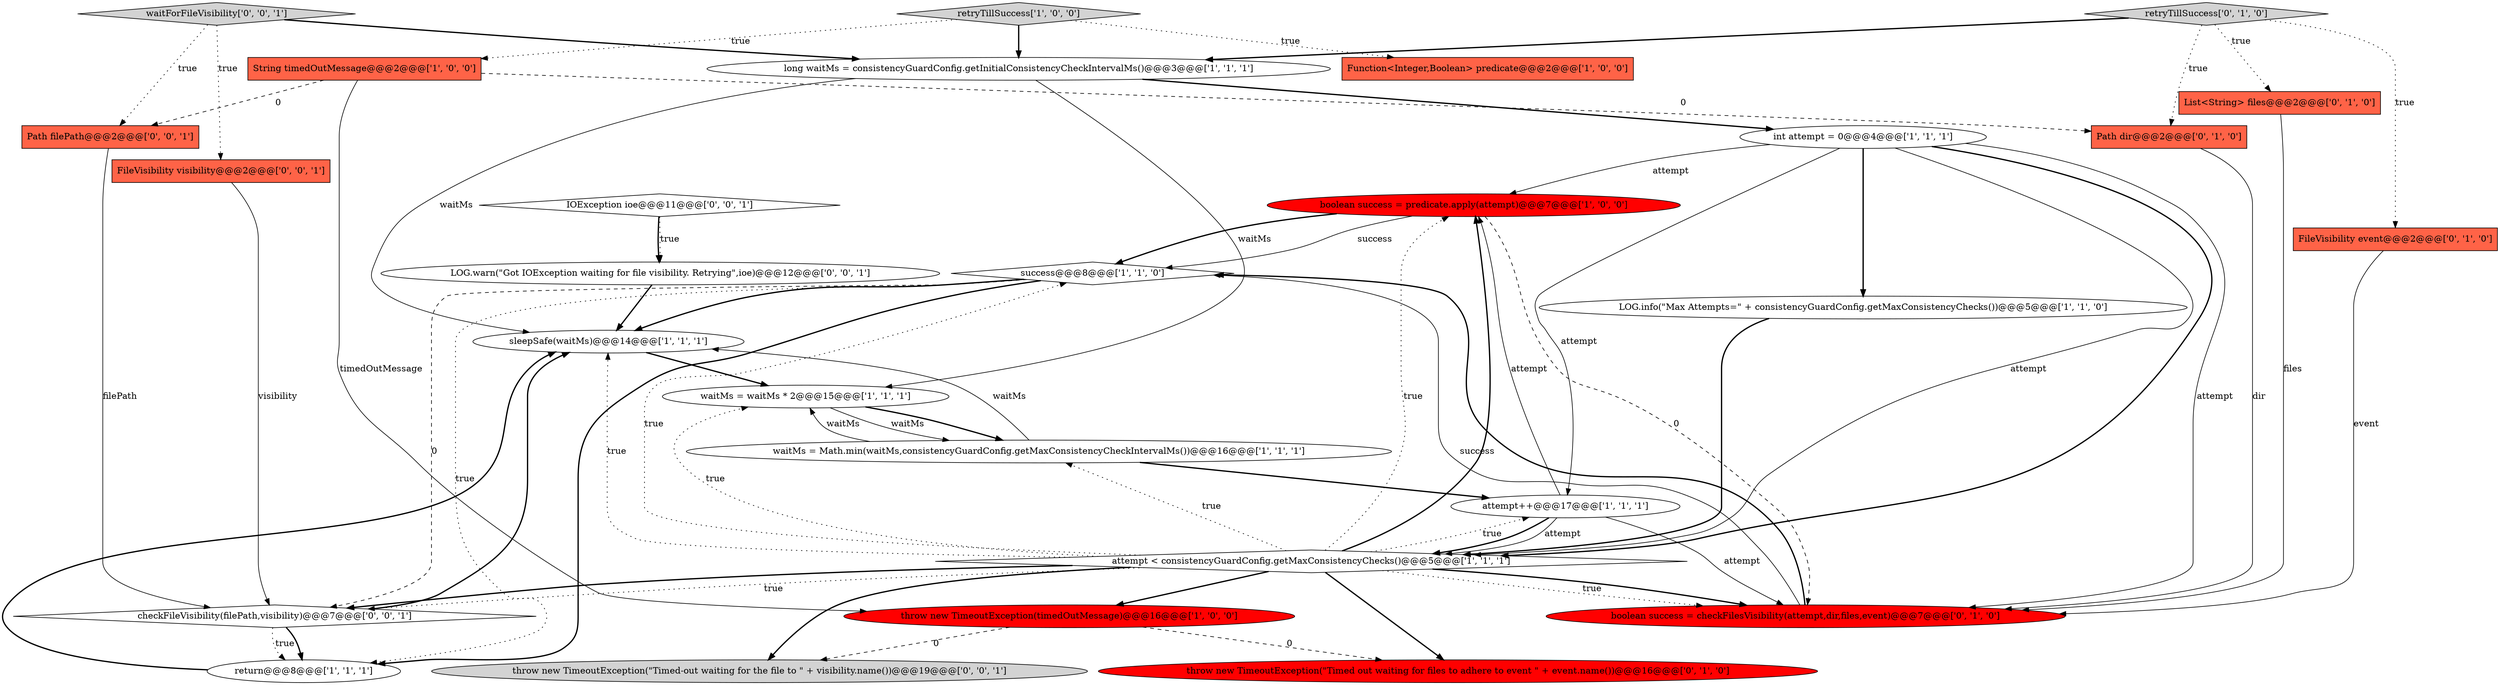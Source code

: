 digraph {
5 [style = filled, label = "boolean success = predicate.apply(attempt)@@@7@@@['1', '0', '0']", fillcolor = red, shape = ellipse image = "AAA1AAABBB1BBB"];
13 [style = filled, label = "success@@@8@@@['1', '1', '0']", fillcolor = white, shape = diamond image = "AAA0AAABBB1BBB"];
18 [style = filled, label = "List<String> files@@@2@@@['0', '1', '0']", fillcolor = tomato, shape = box image = "AAA0AAABBB2BBB"];
0 [style = filled, label = "long waitMs = consistencyGuardConfig.getInitialConsistencyCheckIntervalMs()@@@3@@@['1', '1', '1']", fillcolor = white, shape = ellipse image = "AAA0AAABBB1BBB"];
10 [style = filled, label = "String timedOutMessage@@@2@@@['1', '0', '0']", fillcolor = tomato, shape = box image = "AAA1AAABBB1BBB"];
20 [style = filled, label = "throw new TimeoutException(\"Timed out waiting for files to adhere to event \" + event.name())@@@16@@@['0', '1', '0']", fillcolor = red, shape = ellipse image = "AAA1AAABBB2BBB"];
12 [style = filled, label = "int attempt = 0@@@4@@@['1', '1', '1']", fillcolor = white, shape = ellipse image = "AAA0AAABBB1BBB"];
7 [style = filled, label = "LOG.info(\"Max Attempts=\" + consistencyGuardConfig.getMaxConsistencyChecks())@@@5@@@['1', '1', '0']", fillcolor = white, shape = ellipse image = "AAA0AAABBB1BBB"];
3 [style = filled, label = "sleepSafe(waitMs)@@@14@@@['1', '1', '1']", fillcolor = white, shape = ellipse image = "AAA0AAABBB1BBB"];
24 [style = filled, label = "LOG.warn(\"Got IOException waiting for file visibility. Retrying\",ioe)@@@12@@@['0', '0', '1']", fillcolor = white, shape = ellipse image = "AAA0AAABBB3BBB"];
19 [style = filled, label = "Path dir@@@2@@@['0', '1', '0']", fillcolor = tomato, shape = box image = "AAA1AAABBB2BBB"];
22 [style = filled, label = "IOException ioe@@@11@@@['0', '0', '1']", fillcolor = white, shape = diamond image = "AAA0AAABBB3BBB"];
26 [style = filled, label = "waitForFileVisibility['0', '0', '1']", fillcolor = lightgray, shape = diamond image = "AAA0AAABBB3BBB"];
1 [style = filled, label = "waitMs = Math.min(waitMs,consistencyGuardConfig.getMaxConsistencyCheckIntervalMs())@@@16@@@['1', '1', '1']", fillcolor = white, shape = ellipse image = "AAA0AAABBB1BBB"];
11 [style = filled, label = "return@@@8@@@['1', '1', '1']", fillcolor = white, shape = ellipse image = "AAA0AAABBB1BBB"];
8 [style = filled, label = "throw new TimeoutException(timedOutMessage)@@@16@@@['1', '0', '0']", fillcolor = red, shape = ellipse image = "AAA1AAABBB1BBB"];
9 [style = filled, label = "retryTillSuccess['1', '0', '0']", fillcolor = lightgray, shape = diamond image = "AAA0AAABBB1BBB"];
17 [style = filled, label = "FileVisibility event@@@2@@@['0', '1', '0']", fillcolor = tomato, shape = box image = "AAA0AAABBB2BBB"];
16 [style = filled, label = "boolean success = checkFilesVisibility(attempt,dir,files,event)@@@7@@@['0', '1', '0']", fillcolor = red, shape = ellipse image = "AAA1AAABBB2BBB"];
4 [style = filled, label = "Function<Integer,Boolean> predicate@@@2@@@['1', '0', '0']", fillcolor = tomato, shape = box image = "AAA0AAABBB1BBB"];
2 [style = filled, label = "attempt < consistencyGuardConfig.getMaxConsistencyChecks()@@@5@@@['1', '1', '1']", fillcolor = white, shape = diamond image = "AAA0AAABBB1BBB"];
21 [style = filled, label = "FileVisibility visibility@@@2@@@['0', '0', '1']", fillcolor = tomato, shape = box image = "AAA0AAABBB3BBB"];
6 [style = filled, label = "waitMs = waitMs * 2@@@15@@@['1', '1', '1']", fillcolor = white, shape = ellipse image = "AAA0AAABBB1BBB"];
27 [style = filled, label = "Path filePath@@@2@@@['0', '0', '1']", fillcolor = tomato, shape = box image = "AAA0AAABBB3BBB"];
15 [style = filled, label = "retryTillSuccess['0', '1', '0']", fillcolor = lightgray, shape = diamond image = "AAA0AAABBB2BBB"];
14 [style = filled, label = "attempt++@@@17@@@['1', '1', '1']", fillcolor = white, shape = ellipse image = "AAA0AAABBB1BBB"];
25 [style = filled, label = "checkFileVisibility(filePath,visibility)@@@7@@@['0', '0', '1']", fillcolor = white, shape = diamond image = "AAA0AAABBB3BBB"];
23 [style = filled, label = "throw new TimeoutException(\"Timed-out waiting for the file to \" + visibility.name())@@@19@@@['0', '0', '1']", fillcolor = lightgray, shape = ellipse image = "AAA0AAABBB3BBB"];
2->3 [style = dotted, label="true"];
16->13 [style = bold, label=""];
2->20 [style = bold, label=""];
16->13 [style = solid, label="success"];
12->2 [style = solid, label="attempt"];
9->0 [style = bold, label=""];
14->2 [style = solid, label="attempt"];
10->19 [style = dashed, label="0"];
17->16 [style = solid, label="event"];
18->16 [style = solid, label="files"];
0->12 [style = bold, label=""];
26->27 [style = dotted, label="true"];
15->18 [style = dotted, label="true"];
25->3 [style = bold, label=""];
8->20 [style = dashed, label="0"];
8->23 [style = dashed, label="0"];
3->6 [style = bold, label=""];
2->13 [style = dotted, label="true"];
10->8 [style = solid, label="timedOutMessage"];
22->24 [style = dotted, label="true"];
13->25 [style = dashed, label="0"];
10->27 [style = dashed, label="0"];
2->16 [style = dotted, label="true"];
13->11 [style = bold, label=""];
25->11 [style = dotted, label="true"];
12->7 [style = bold, label=""];
12->14 [style = solid, label="attempt"];
21->25 [style = solid, label="visibility"];
2->16 [style = bold, label=""];
15->17 [style = dotted, label="true"];
0->3 [style = solid, label="waitMs"];
2->23 [style = bold, label=""];
6->1 [style = bold, label=""];
2->25 [style = dotted, label="true"];
5->16 [style = dashed, label="0"];
12->2 [style = bold, label=""];
26->0 [style = bold, label=""];
14->5 [style = solid, label="attempt"];
5->13 [style = solid, label="success"];
13->3 [style = bold, label=""];
14->16 [style = solid, label="attempt"];
11->3 [style = bold, label=""];
0->6 [style = solid, label="waitMs"];
25->11 [style = bold, label=""];
7->2 [style = bold, label=""];
2->6 [style = dotted, label="true"];
2->1 [style = dotted, label="true"];
5->13 [style = bold, label=""];
15->0 [style = bold, label=""];
15->19 [style = dotted, label="true"];
26->21 [style = dotted, label="true"];
9->4 [style = dotted, label="true"];
6->1 [style = solid, label="waitMs"];
12->16 [style = solid, label="attempt"];
2->14 [style = dotted, label="true"];
27->25 [style = solid, label="filePath"];
1->14 [style = bold, label=""];
14->2 [style = bold, label=""];
13->11 [style = dotted, label="true"];
19->16 [style = solid, label="dir"];
1->6 [style = solid, label="waitMs"];
22->24 [style = bold, label=""];
2->5 [style = dotted, label="true"];
2->25 [style = bold, label=""];
9->10 [style = dotted, label="true"];
24->3 [style = bold, label=""];
12->5 [style = solid, label="attempt"];
2->8 [style = bold, label=""];
2->5 [style = bold, label=""];
1->3 [style = solid, label="waitMs"];
}
